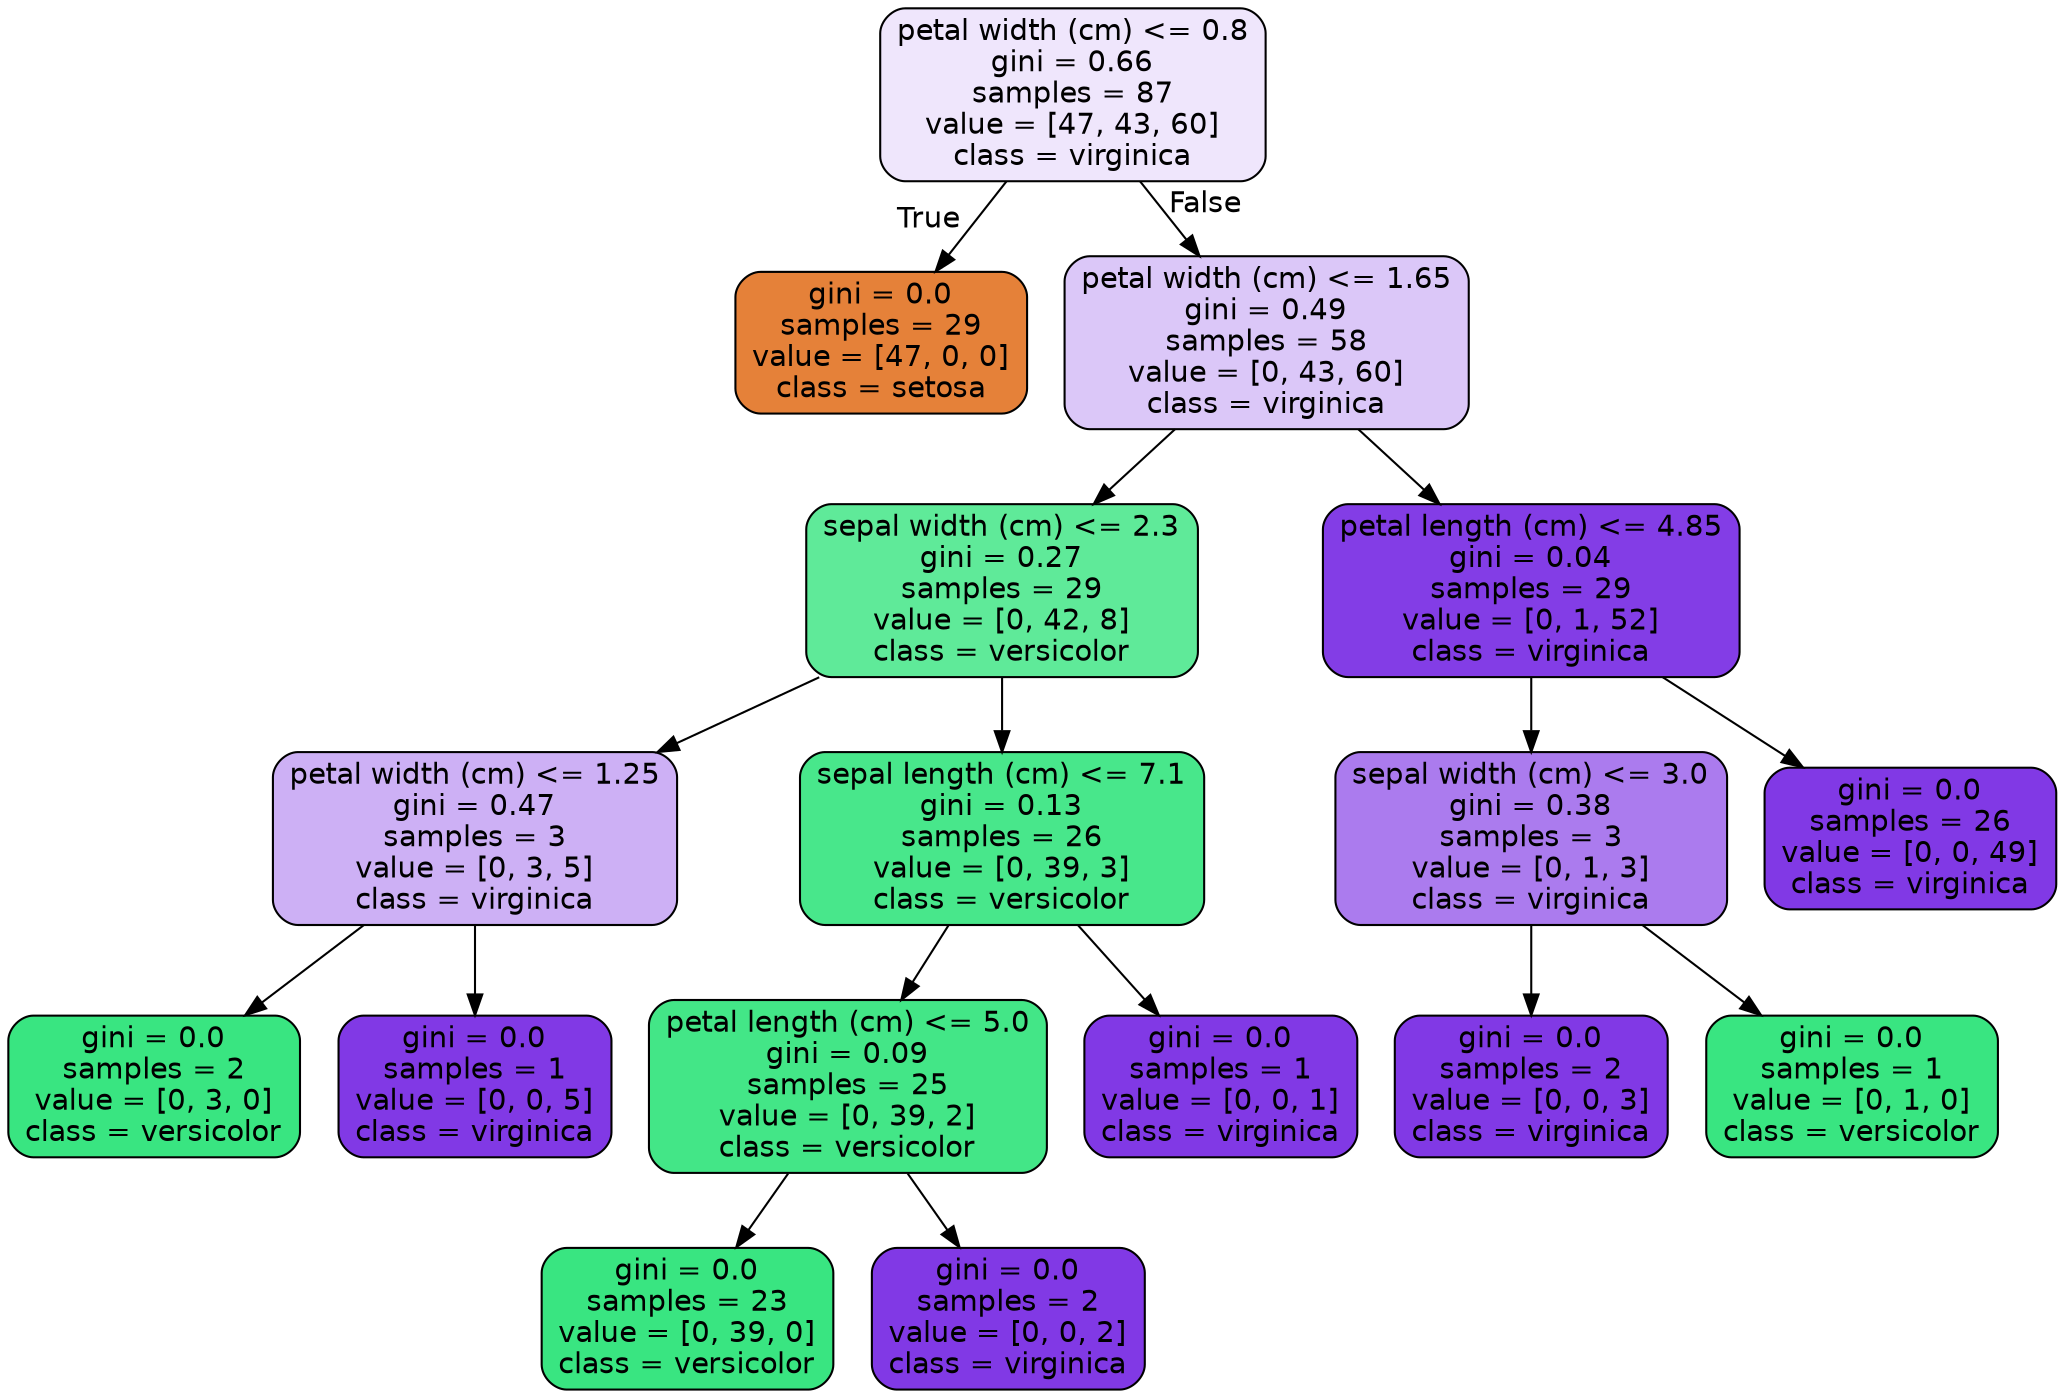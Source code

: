digraph Tree {
node [shape=box, style="filled, rounded", color="black", fontname=helvetica] ;
edge [fontname=helvetica] ;
0 [label="petal width (cm) <= 0.8\ngini = 0.66\nsamples = 87\nvalue = [47, 43, 60]\nclass = virginica", fillcolor="#efe6fc"] ;
1 [label="gini = 0.0\nsamples = 29\nvalue = [47, 0, 0]\nclass = setosa", fillcolor="#e58139"] ;
0 -> 1 [labeldistance=2.5, labelangle=45, headlabel="True"] ;
2 [label="petal width (cm) <= 1.65\ngini = 0.49\nsamples = 58\nvalue = [0, 43, 60]\nclass = virginica", fillcolor="#dbc7f8"] ;
0 -> 2 [labeldistance=2.5, labelangle=-45, headlabel="False"] ;
3 [label="sepal width (cm) <= 2.3\ngini = 0.27\nsamples = 29\nvalue = [0, 42, 8]\nclass = versicolor", fillcolor="#5fea99"] ;
2 -> 3 ;
4 [label="petal width (cm) <= 1.25\ngini = 0.47\nsamples = 3\nvalue = [0, 3, 5]\nclass = virginica", fillcolor="#cdb0f5"] ;
3 -> 4 ;
5 [label="gini = 0.0\nsamples = 2\nvalue = [0, 3, 0]\nclass = versicolor", fillcolor="#39e581"] ;
4 -> 5 ;
6 [label="gini = 0.0\nsamples = 1\nvalue = [0, 0, 5]\nclass = virginica", fillcolor="#8139e5"] ;
4 -> 6 ;
7 [label="sepal length (cm) <= 7.1\ngini = 0.13\nsamples = 26\nvalue = [0, 39, 3]\nclass = versicolor", fillcolor="#48e78b"] ;
3 -> 7 ;
8 [label="petal length (cm) <= 5.0\ngini = 0.09\nsamples = 25\nvalue = [0, 39, 2]\nclass = versicolor", fillcolor="#43e687"] ;
7 -> 8 ;
9 [label="gini = 0.0\nsamples = 23\nvalue = [0, 39, 0]\nclass = versicolor", fillcolor="#39e581"] ;
8 -> 9 ;
10 [label="gini = 0.0\nsamples = 2\nvalue = [0, 0, 2]\nclass = virginica", fillcolor="#8139e5"] ;
8 -> 10 ;
11 [label="gini = 0.0\nsamples = 1\nvalue = [0, 0, 1]\nclass = virginica", fillcolor="#8139e5"] ;
7 -> 11 ;
12 [label="petal length (cm) <= 4.85\ngini = 0.04\nsamples = 29\nvalue = [0, 1, 52]\nclass = virginica", fillcolor="#833de6"] ;
2 -> 12 ;
13 [label="sepal width (cm) <= 3.0\ngini = 0.38\nsamples = 3\nvalue = [0, 1, 3]\nclass = virginica", fillcolor="#ab7bee"] ;
12 -> 13 ;
14 [label="gini = 0.0\nsamples = 2\nvalue = [0, 0, 3]\nclass = virginica", fillcolor="#8139e5"] ;
13 -> 14 ;
15 [label="gini = 0.0\nsamples = 1\nvalue = [0, 1, 0]\nclass = versicolor", fillcolor="#39e581"] ;
13 -> 15 ;
16 [label="gini = 0.0\nsamples = 26\nvalue = [0, 0, 49]\nclass = virginica", fillcolor="#8139e5"] ;
12 -> 16 ;
}